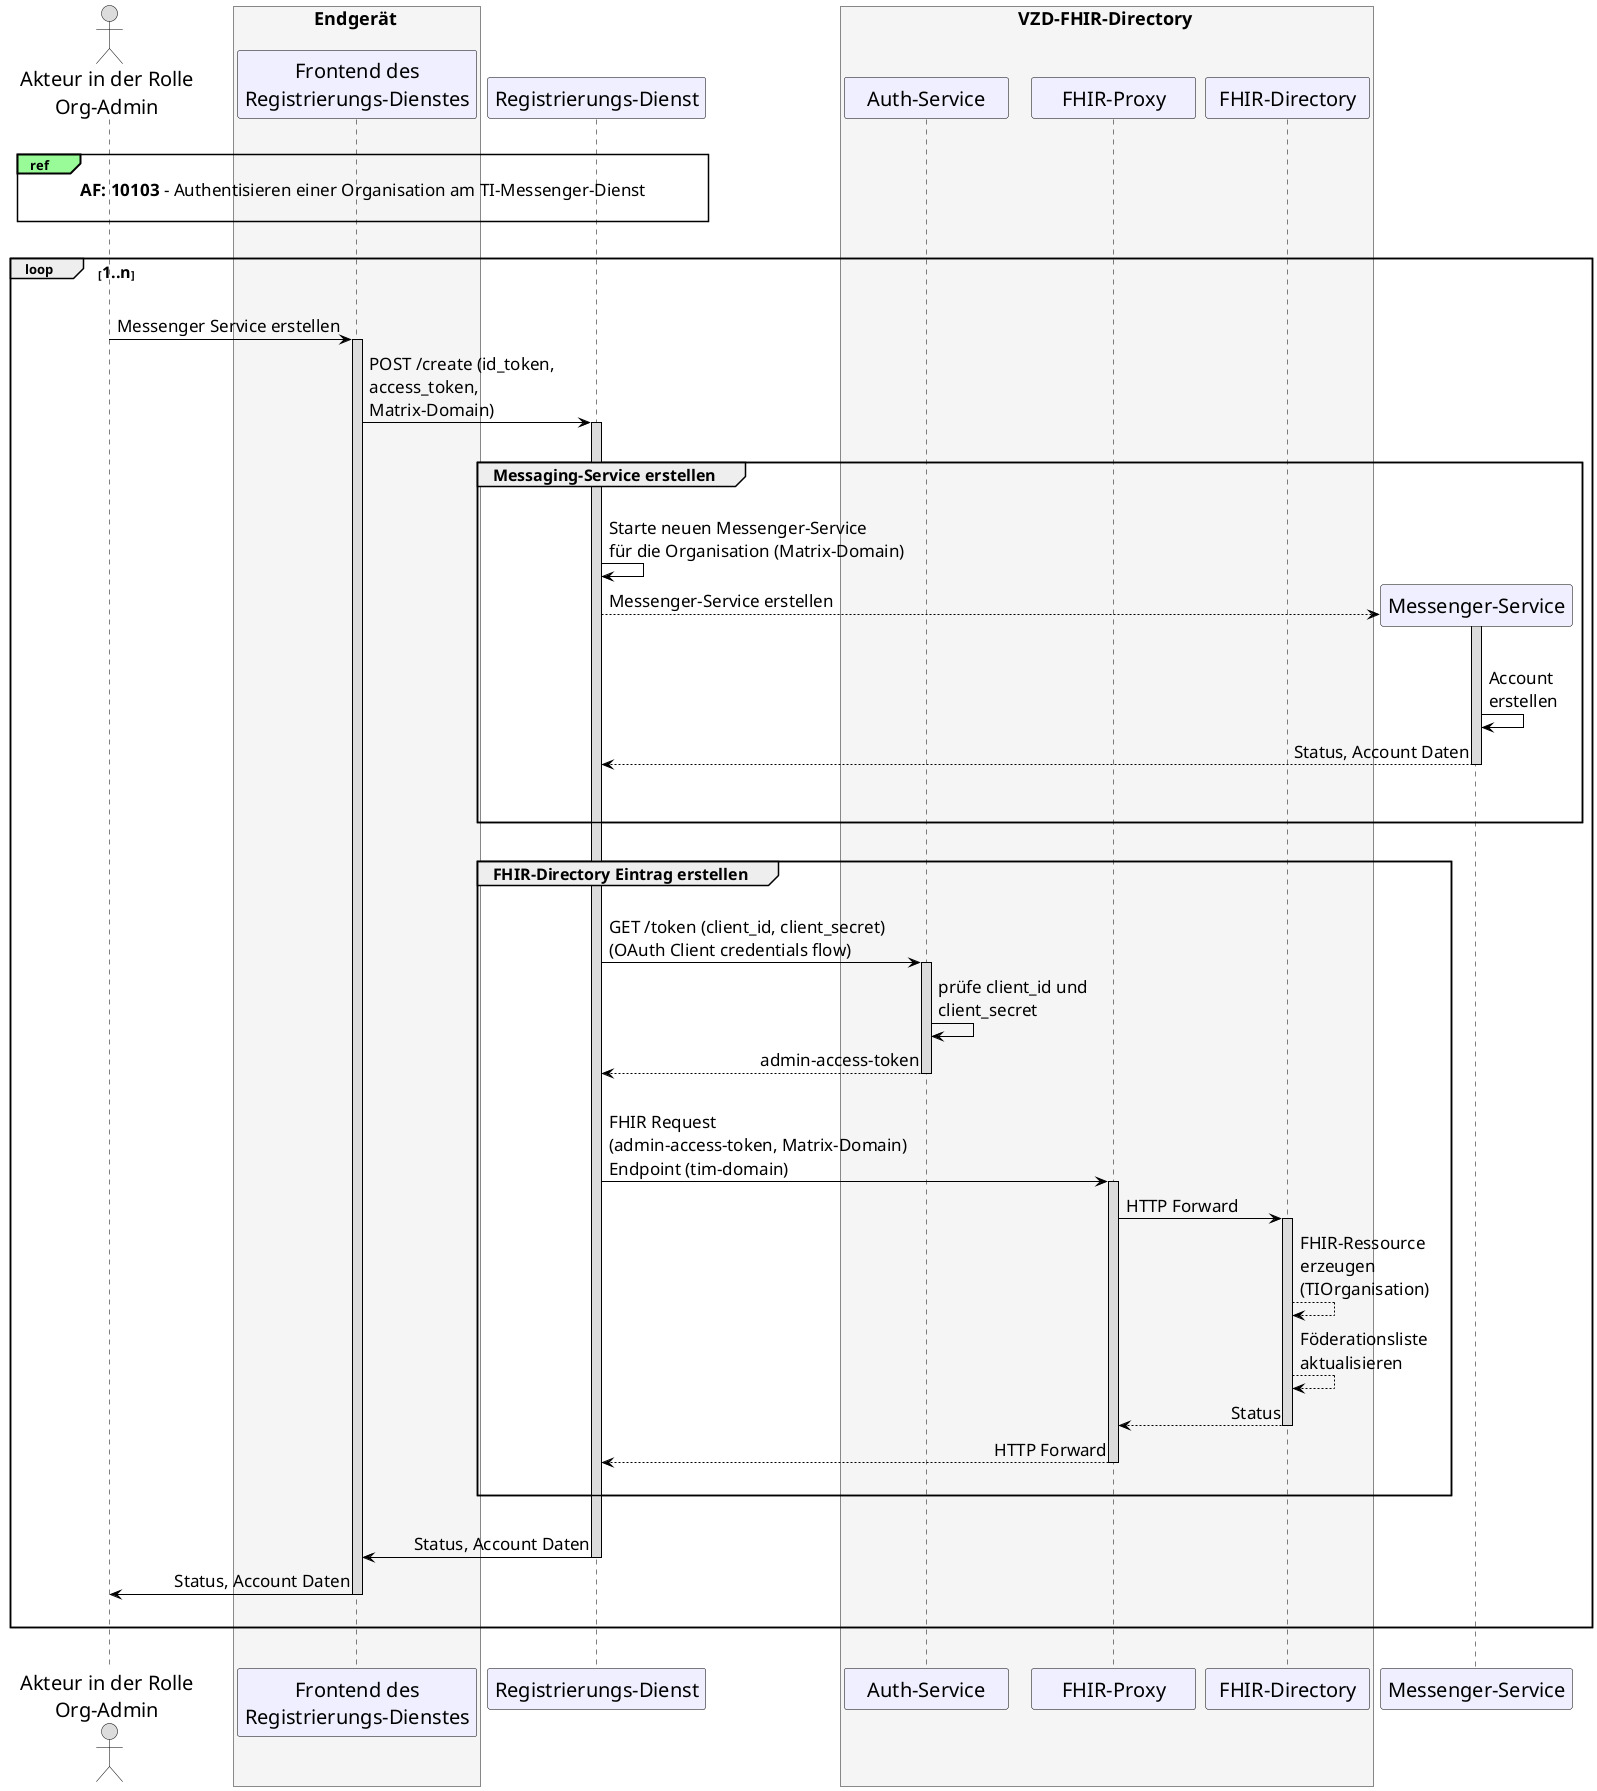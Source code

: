 /' 
# TI-Messenger 1.1
# TI-Messenger-Dienst
# UC - 10060
# Sequence Diagram
# Name: Bereitstellung eines Messenger-Service für eine Organisation
'/

@startuml
skinparam sequenceMessageAlign direction
skinparam WrapWidth 300
skinparam minClassWidth 150
skinparam BoxPadding 1
skinparam sequenceReferenceHeaderBackgroundColor palegreen
scale max 2048 width

skinparam sequence {
ArrowColor black
ArrowFontSize 17
ActorBorderColor black
LifeLineBorderColor black
LifeLineBackgroundColor Gainsboro

ParticipantBorderColor Motivation
ParticipantBackgroundColor Motivation
ParticipantFontName Impact
ParticipantFontSize 20
ParticipantFontColor black
ParticipantBorderColor Black
ParticipantBackgroundColor MOTIVATION

ActorBackgroundColor Gainsboro
ActorFontColor black
ActorFontSize 20
ActorFontName Aapex
}
    actor U as "Akteur in der Rolle\nOrg-Admin"
    box <size:18>Endgerät</size> #WhiteSmoke
      participant C as "Frontend des\nRegistrierungs-Dienstes"
    end box
    participant R as "Registrierungs-Dienst"
    box <size:18>VZD-FHIR-Directory</size> #WhiteSmoke
    participant Auth as "Auth-Service"
    participant FP as "FHIR-Proxy"
    participant VZD as "FHIR-Directory"
    end box

|||
ref over U, R: <size:17>**AF: 10103** - Authentisieren einer Organisation am TI-Messenger-Dienst</size>\n 
|||

loop <size:16>1..n</size>
  |||
  U->C: Messenger Service erstellen
  Activate C
  C->R: POST /create (id_token, \naccess_token, \nMatrix-Domain)
    Activate R
    
    |||
    group <size:16>Messaging-Service erstellen</size>
    |||
      R->R: Starte neuen Messenger-Service \nfür die Organisation (Matrix-Domain)
        create "Messenger-Service"
          R-->"Messenger-Service" : Messenger-Service erstellen 
        Activate "Messenger-Service"
      |||
      "Messenger-Service"->"Messenger-Service": Account \nerstellen
      "Messenger-Service"-->R: Status, Account Daten
      |||
        Deactivate "Messenger-Service"
    |||
    end
    
    |||
    
    group <size:16>FHIR-Directory Eintrag erstellen</size>
    |||
      R->Auth: GET /token (client_id, client_secret) \n(OAuth Client credentials flow)
        Activate Auth
      Auth->Auth: prüfe client_id und \nclient_secret
      Auth-->R: admin-access-token
        Deactivate Auth
      |||
      R->FP: FHIR Request \n(admin-access-token, Matrix-Domain)\nEndpoint (tim-domain)
        Activate FP
      FP->VZD: HTTP Forward
        Activate VZD
      VZD-->VZD: FHIR-Ressource \nerzeugen \n(TIOrganisation)
      VZD-->VZD: Föderationsliste\naktualisieren
      VZD-->FP: Status
        Deactivate VZD
      FP-->R: HTTP Forward
        Deactivate FP

    |||
    end

  |||
  R->C: Status, Account Daten
    Deactivate R
  C->U: Status, Account Daten
    Deactivate C
  |||
end
|||
@enduml
